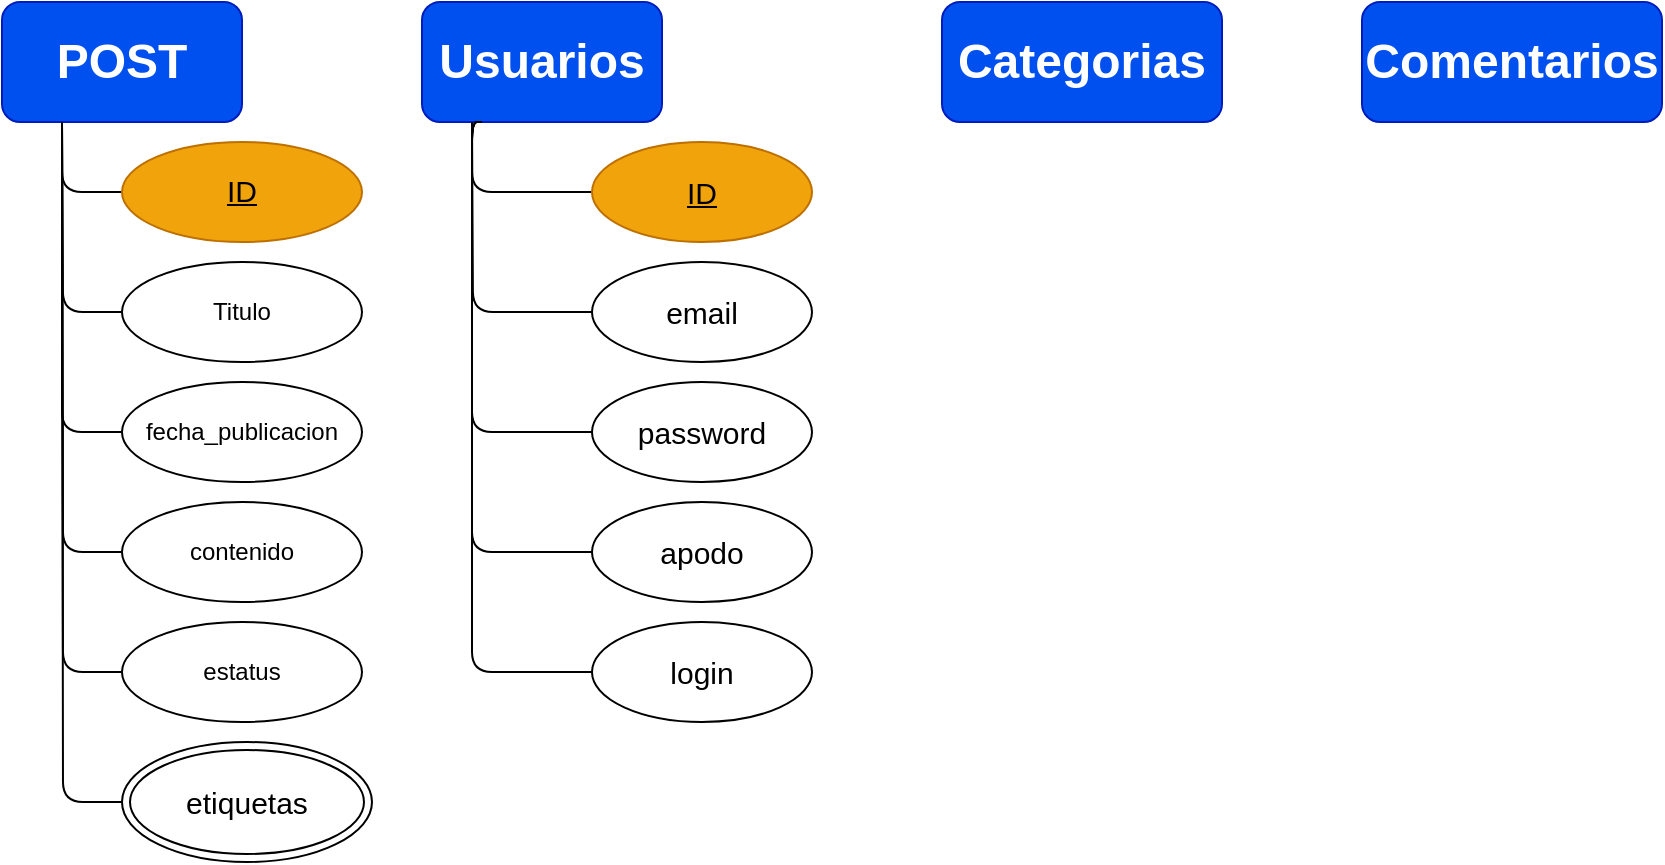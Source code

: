 <mxfile>
    <diagram id="ryxYpbZjGkfdMug_5K0J" name="Page-1">
        <mxGraphModel dx="1189" dy="589" grid="1" gridSize="10" guides="1" tooltips="1" connect="1" arrows="1" fold="1" page="1" pageScale="1" pageWidth="850" pageHeight="1100" math="0" shadow="0">
            <root>
                <mxCell id="0"/>
                <mxCell id="1" parent="0"/>
                <mxCell id="2" value="&lt;h1&gt;POST&lt;/h1&gt;" style="whiteSpace=wrap;html=1;fillColor=#0050ef;fontColor=#ffffff;strokeColor=#001DBC;rounded=1;glass=0;shadow=0;" vertex="1" parent="1">
                    <mxGeometry x="10" y="60" width="120" height="60" as="geometry"/>
                </mxCell>
                <mxCell id="11" style="edgeStyle=orthogonalEdgeStyle;html=1;exitX=0;exitY=0.5;exitDx=0;exitDy=0;entryX=0.25;entryY=1;entryDx=0;entryDy=0;fontSize=15;fontColor=default;endArrow=none;endFill=0;" edge="1" parent="1" source="4" target="2">
                    <mxGeometry relative="1" as="geometry"/>
                </mxCell>
                <mxCell id="4" value="&lt;p style=&quot;line-height: 100%;&quot;&gt;&lt;u&gt;&lt;font style=&quot;font-size: 15px;&quot;&gt;ID&lt;/font&gt;&lt;/u&gt;&lt;/p&gt;" style="ellipse;whiteSpace=wrap;html=1;rounded=1;shadow=0;glass=0;labelBackgroundColor=none;sketch=0;fillColor=#f0a30a;fontColor=#000000;strokeColor=#BD7000;" vertex="1" parent="1">
                    <mxGeometry x="70" y="130" width="120" height="50" as="geometry"/>
                </mxCell>
                <mxCell id="12" style="edgeStyle=orthogonalEdgeStyle;html=1;exitX=0;exitY=0.5;exitDx=0;exitDy=0;fontSize=15;fontColor=default;endArrow=none;endFill=0;" edge="1" parent="1" source="5">
                    <mxGeometry relative="1" as="geometry">
                        <mxPoint x="40" y="120" as="targetPoint"/>
                    </mxGeometry>
                </mxCell>
                <mxCell id="5" value="Titulo" style="ellipse;whiteSpace=wrap;html=1;rounded=1;shadow=0;glass=0;labelBackgroundColor=none;sketch=0;" vertex="1" parent="1">
                    <mxGeometry x="70" y="190" width="120" height="50" as="geometry"/>
                </mxCell>
                <mxCell id="13" style="edgeStyle=orthogonalEdgeStyle;html=1;exitX=0;exitY=0.5;exitDx=0;exitDy=0;entryX=0.25;entryY=1;entryDx=0;entryDy=0;fontSize=15;fontColor=default;endArrow=none;endFill=0;" edge="1" parent="1" source="6" target="2">
                    <mxGeometry relative="1" as="geometry"/>
                </mxCell>
                <mxCell id="6" value="fecha_publicacion" style="ellipse;whiteSpace=wrap;html=1;rounded=1;shadow=0;glass=0;labelBackgroundColor=none;sketch=0;" vertex="1" parent="1">
                    <mxGeometry x="70" y="250" width="120" height="50" as="geometry"/>
                </mxCell>
                <mxCell id="14" style="edgeStyle=orthogonalEdgeStyle;html=1;exitX=0;exitY=0.5;exitDx=0;exitDy=0;fontSize=15;fontColor=default;endArrow=none;endFill=0;" edge="1" parent="1" source="7">
                    <mxGeometry relative="1" as="geometry">
                        <mxPoint x="40" y="120" as="targetPoint"/>
                    </mxGeometry>
                </mxCell>
                <mxCell id="7" value="contenido" style="ellipse;whiteSpace=wrap;html=1;rounded=1;shadow=0;glass=0;labelBackgroundColor=none;sketch=0;" vertex="1" parent="1">
                    <mxGeometry x="70" y="310" width="120" height="50" as="geometry"/>
                </mxCell>
                <mxCell id="15" style="edgeStyle=orthogonalEdgeStyle;html=1;exitX=0;exitY=0.5;exitDx=0;exitDy=0;fontSize=15;fontColor=default;endArrow=none;endFill=0;" edge="1" parent="1" source="8">
                    <mxGeometry relative="1" as="geometry">
                        <mxPoint x="40" y="120" as="targetPoint"/>
                    </mxGeometry>
                </mxCell>
                <mxCell id="8" value="estatus" style="ellipse;whiteSpace=wrap;html=1;rounded=1;shadow=0;glass=0;labelBackgroundColor=none;sketch=0;" vertex="1" parent="1">
                    <mxGeometry x="70" y="370" width="120" height="50" as="geometry"/>
                </mxCell>
                <mxCell id="16" style="edgeStyle=orthogonalEdgeStyle;html=1;exitX=0;exitY=0.5;exitDx=0;exitDy=0;fontSize=15;fontColor=default;endArrow=none;endFill=0;" edge="1" parent="1" source="10">
                    <mxGeometry relative="1" as="geometry">
                        <mxPoint x="40" y="120" as="targetPoint"/>
                    </mxGeometry>
                </mxCell>
                <mxCell id="10" value="etiquetas" style="ellipse;shape=doubleEllipse;whiteSpace=wrap;html=1;rounded=1;shadow=0;glass=0;labelBackgroundColor=none;sketch=0;strokeWidth=1;fontSize=15;fontColor=default;" vertex="1" parent="1">
                    <mxGeometry x="70" y="430" width="125" height="60" as="geometry"/>
                </mxCell>
                <mxCell id="17" value="&lt;h1&gt;Usuarios&lt;/h1&gt;" style="whiteSpace=wrap;html=1;fillColor=#0050ef;fontColor=#ffffff;strokeColor=#001DBC;rounded=1;glass=0;shadow=0;" vertex="1" parent="1">
                    <mxGeometry x="220" y="60" width="120" height="60" as="geometry"/>
                </mxCell>
                <mxCell id="24" style="edgeStyle=orthogonalEdgeStyle;html=1;exitX=0;exitY=0.5;exitDx=0;exitDy=0;entryX=0.25;entryY=1;entryDx=0;entryDy=0;fontSize=15;fontColor=default;endArrow=none;endFill=0;" edge="1" parent="1" source="19" target="17">
                    <mxGeometry relative="1" as="geometry">
                        <Array as="points">
                            <mxPoint x="245" y="155"/>
                            <mxPoint x="245" y="120"/>
                        </Array>
                    </mxGeometry>
                </mxCell>
                <mxCell id="19" value="&lt;u&gt;ID&lt;/u&gt;" style="ellipse;whiteSpace=wrap;html=1;rounded=1;shadow=0;glass=0;labelBackgroundColor=none;sketch=0;strokeWidth=1;fontSize=15;fontColor=#000000;fillColor=#f0a30a;strokeColor=#BD7000;" vertex="1" parent="1">
                    <mxGeometry x="305" y="130" width="110" height="50" as="geometry"/>
                </mxCell>
                <mxCell id="25" style="edgeStyle=orthogonalEdgeStyle;html=1;exitX=0;exitY=0.5;exitDx=0;exitDy=0;fontSize=15;fontColor=default;endArrow=none;endFill=0;" edge="1" parent="1" source="20">
                    <mxGeometry relative="1" as="geometry">
                        <mxPoint x="245" y="120" as="targetPoint"/>
                    </mxGeometry>
                </mxCell>
                <mxCell id="20" value="email" style="ellipse;whiteSpace=wrap;html=1;rounded=1;shadow=0;glass=0;labelBackgroundColor=none;sketch=0;strokeWidth=1;fontSize=15;fontColor=default;" vertex="1" parent="1">
                    <mxGeometry x="305" y="190" width="110" height="50" as="geometry"/>
                </mxCell>
                <mxCell id="26" style="edgeStyle=orthogonalEdgeStyle;html=1;exitX=0;exitY=0.5;exitDx=0;exitDy=0;entryX=0.25;entryY=1;entryDx=0;entryDy=0;fontSize=15;fontColor=default;endArrow=none;endFill=0;" edge="1" parent="1" source="21" target="17">
                    <mxGeometry relative="1" as="geometry">
                        <Array as="points">
                            <mxPoint x="245" y="275"/>
                            <mxPoint x="245" y="120"/>
                        </Array>
                    </mxGeometry>
                </mxCell>
                <mxCell id="21" value="password" style="ellipse;whiteSpace=wrap;html=1;rounded=1;shadow=0;glass=0;labelBackgroundColor=none;sketch=0;strokeWidth=1;fontSize=15;fontColor=default;" vertex="1" parent="1">
                    <mxGeometry x="305" y="250" width="110" height="50" as="geometry"/>
                </mxCell>
                <mxCell id="27" style="edgeStyle=orthogonalEdgeStyle;html=1;exitX=0;exitY=0.5;exitDx=0;exitDy=0;entryX=0.25;entryY=1;entryDx=0;entryDy=0;fontSize=15;fontColor=default;endArrow=none;endFill=0;" edge="1" parent="1" source="22" target="17">
                    <mxGeometry relative="1" as="geometry">
                        <Array as="points">
                            <mxPoint x="245" y="335"/>
                            <mxPoint x="245" y="120"/>
                        </Array>
                    </mxGeometry>
                </mxCell>
                <mxCell id="22" value="apodo" style="ellipse;whiteSpace=wrap;html=1;rounded=1;shadow=0;glass=0;labelBackgroundColor=none;sketch=0;strokeWidth=1;fontSize=15;fontColor=default;" vertex="1" parent="1">
                    <mxGeometry x="305" y="310" width="110" height="50" as="geometry"/>
                </mxCell>
                <mxCell id="28" style="edgeStyle=orthogonalEdgeStyle;html=1;exitX=0;exitY=0.5;exitDx=0;exitDy=0;entryX=0.25;entryY=1;entryDx=0;entryDy=0;fontSize=15;fontColor=default;endArrow=none;endFill=0;" edge="1" parent="1" source="23" target="17">
                    <mxGeometry relative="1" as="geometry">
                        <Array as="points">
                            <mxPoint x="245" y="395"/>
                            <mxPoint x="245" y="120"/>
                        </Array>
                    </mxGeometry>
                </mxCell>
                <mxCell id="23" value="login" style="ellipse;whiteSpace=wrap;html=1;rounded=1;shadow=0;glass=0;labelBackgroundColor=none;sketch=0;strokeWidth=1;fontSize=15;fontColor=default;" vertex="1" parent="1">
                    <mxGeometry x="305" y="370" width="110" height="50" as="geometry"/>
                </mxCell>
                <mxCell id="29" value="&lt;h1&gt;Categorias&lt;/h1&gt;" style="whiteSpace=wrap;html=1;fillColor=#0050ef;fontColor=#ffffff;strokeColor=#001DBC;rounded=1;glass=0;shadow=0;" vertex="1" parent="1">
                    <mxGeometry x="480" y="60" width="140" height="60" as="geometry"/>
                </mxCell>
                <mxCell id="30" value="&lt;h1&gt;Comentarios&lt;/h1&gt;" style="whiteSpace=wrap;html=1;fillColor=#0050ef;fontColor=#ffffff;strokeColor=#001DBC;rounded=1;glass=0;shadow=0;" vertex="1" parent="1">
                    <mxGeometry x="690" y="60" width="150" height="60" as="geometry"/>
                </mxCell>
            </root>
        </mxGraphModel>
    </diagram>
</mxfile>
